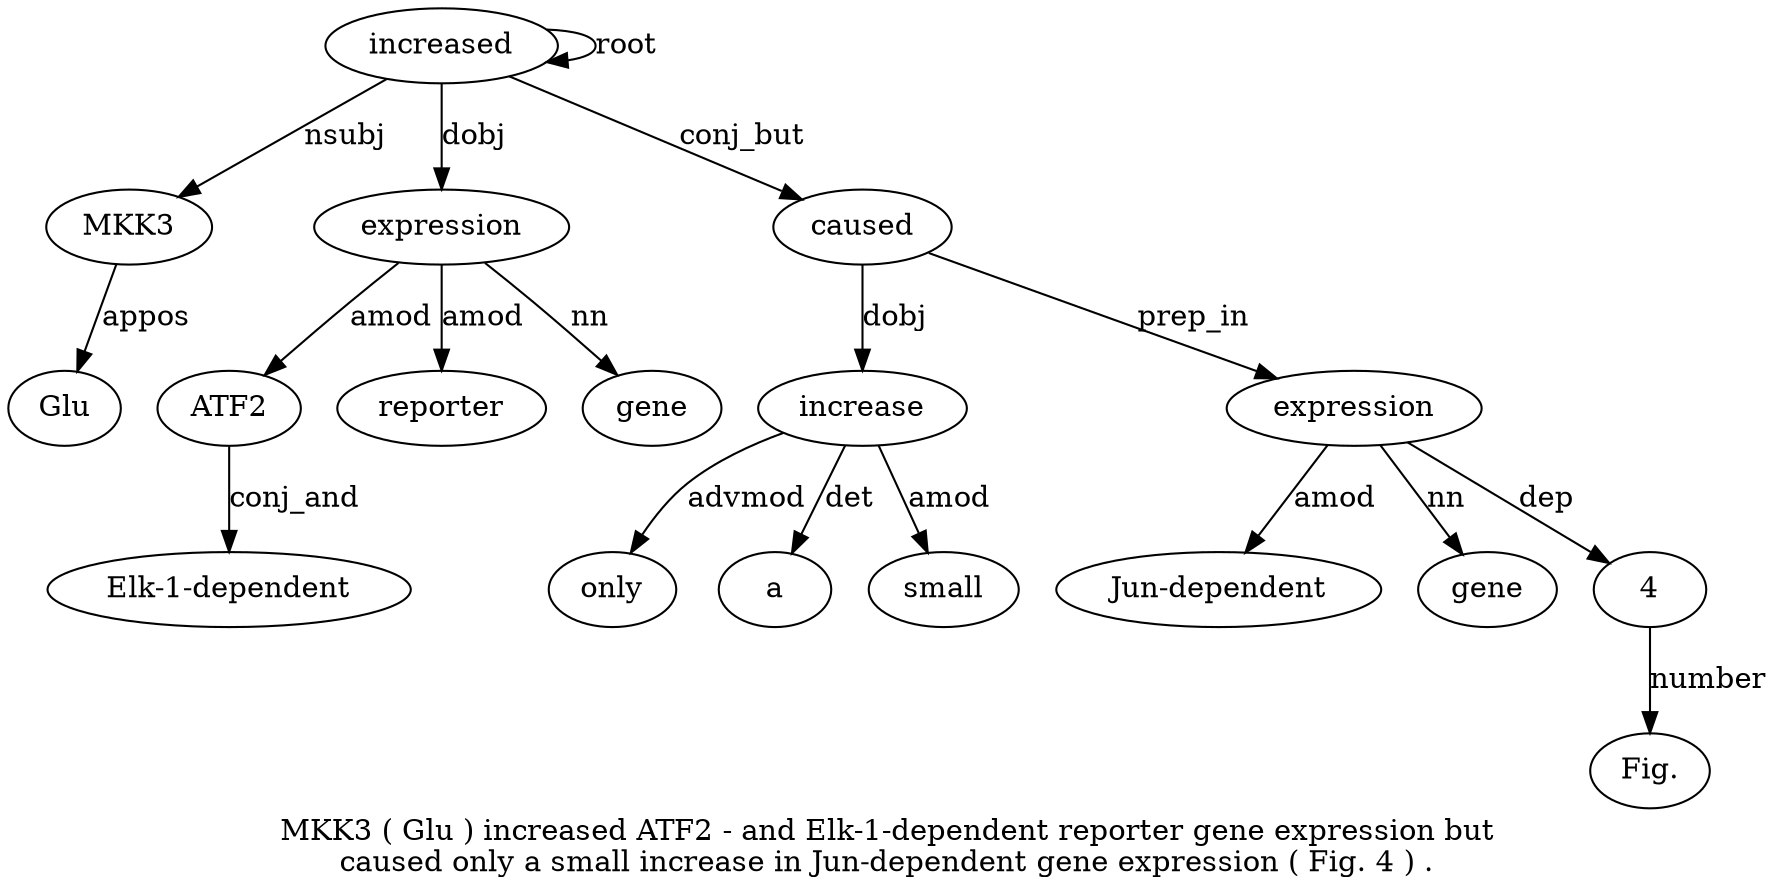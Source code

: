 digraph "MKK3 ( Glu ) increased ATF2 - and Elk-1-dependent reporter gene expression but caused only a small increase in Jun-dependent gene expression ( Fig. 4 ) ." {
label="MKK3 ( Glu ) increased ATF2 - and Elk-1-dependent reporter gene expression but
caused only a small increase in Jun-dependent gene expression ( Fig. 4 ) .";
increased5 [style=filled, fillcolor=white, label=increased];
MKK31 [style=filled, fillcolor=white, label=MKK3];
increased5 -> MKK31  [label=nsubj];
Glu3 [style=filled, fillcolor=white, label=Glu];
MKK31 -> Glu3  [label=appos];
increased5 -> increased5  [label=root];
expression12 [style=filled, fillcolor=white, label=expression];
ATF26 [style=filled, fillcolor=white, label=ATF2];
expression12 -> ATF26  [label=amod];
"Elk-1-dependent9" [style=filled, fillcolor=white, label="Elk-1-dependent"];
ATF26 -> "Elk-1-dependent9"  [label=conj_and];
reporter10 [style=filled, fillcolor=white, label=reporter];
expression12 -> reporter10  [label=amod];
gene11 [style=filled, fillcolor=white, label=gene];
expression12 -> gene11  [label=nn];
increased5 -> expression12  [label=dobj];
caused14 [style=filled, fillcolor=white, label=caused];
increased5 -> caused14  [label=conj_but];
increase18 [style=filled, fillcolor=white, label=increase];
only15 [style=filled, fillcolor=white, label=only];
increase18 -> only15  [label=advmod];
a16 [style=filled, fillcolor=white, label=a];
increase18 -> a16  [label=det];
small17 [style=filled, fillcolor=white, label=small];
increase18 -> small17  [label=amod];
caused14 -> increase18  [label=dobj];
expression22 [style=filled, fillcolor=white, label=expression];
"Jun-dependent20" [style=filled, fillcolor=white, label="Jun-dependent"];
expression22 -> "Jun-dependent20"  [label=amod];
gene21 [style=filled, fillcolor=white, label=gene];
expression22 -> gene21  [label=nn];
caused14 -> expression22  [label=prep_in];
425 [style=filled, fillcolor=white, label=4];
"Fig.24" [style=filled, fillcolor=white, label="Fig."];
425 -> "Fig.24"  [label=number];
expression22 -> 425  [label=dep];
}
